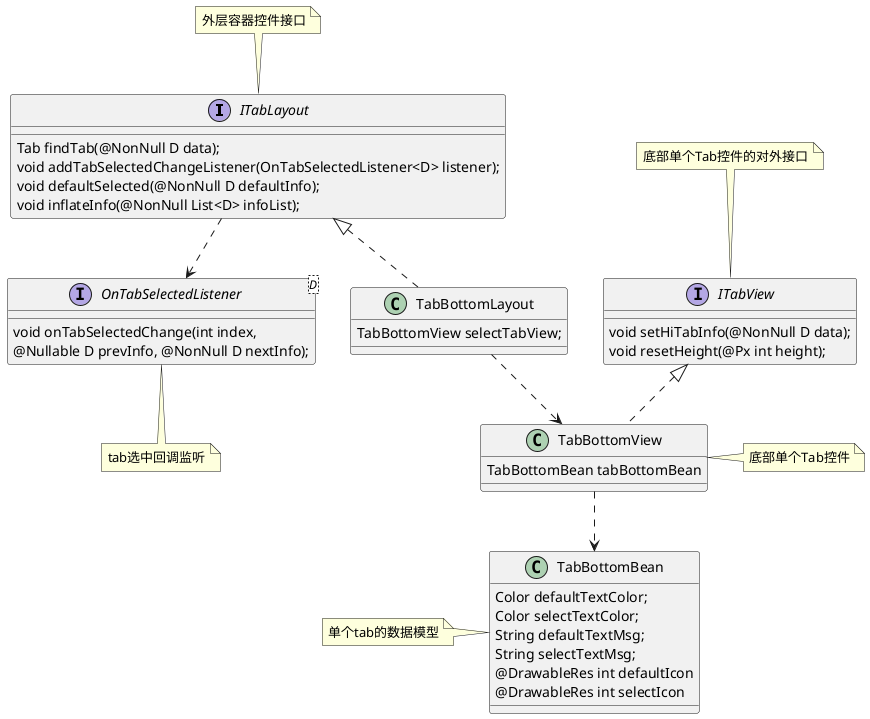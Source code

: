 @startuml
'https://plantuml.com/class-diagram

interface ITabLayout{
    Tab findTab(@NonNull D data);
    void addTabSelectedChangeListener(OnTabSelectedListener<D> listener);
    void defaultSelected(@NonNull D defaultInfo);
    void inflateInfo(@NonNull List<D> infoList);
    }
note top: 外层容器控件接口
ITabLayout ..> OnTabSelectedListener
class TabBottomLayout{
TabBottomView selectTabView;
}
TabBottomLayout ..> TabBottomView

interface ITabView{
void setHiTabInfo(@NonNull D data);
void resetHeight(@Px int height);
}
note top:底部单个Tab控件的对外接口

class TabBottomView{
TabBottomBean tabBottomBean
}
note right: 底部单个Tab控件
ITabView <|.. TabBottomView

TabBottomView ..> TabBottomBean



class TabBottomBean{
Color defaultTextColor;
Color selectTextColor;
String defaultTextMsg;
String selectTextMsg;
@DrawableRes int defaultIcon
@DrawableRes int selectIcon
}
note left:单个tab的数据模型


interface OnTabSelectedListener<D> {
        void onTabSelectedChange(int index,
 @Nullable D prevInfo, @NonNull D nextInfo);
    }
note bottom: tab选中回调监听


ITabLayout <|.. TabBottomLayout
@enduml